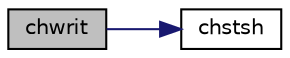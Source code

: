 digraph "chwrit"
{
  edge [fontname="Helvetica",fontsize="10",labelfontname="Helvetica",labelfontsize="10"];
  node [fontname="Helvetica",fontsize="10",shape=record];
  rankdir="LR";
  Node1 [label="chwrit",height=0.2,width=0.4,color="black", fillcolor="grey75", style="filled", fontcolor="black"];
  Node1 -> Node2 [color="midnightblue",fontsize="10",style="solid",fontname="Helvetica"];
  Node2 [label="chstsh",height=0.2,width=0.4,color="black", fillcolor="white", style="filled",URL="$stash_8f.html#adf6ebf8ab747ed06989cc6d96ed7d988"];
}
